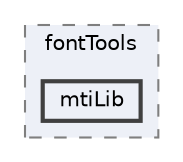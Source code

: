 digraph "/home/jam/Research/IRES-2025/dev/src/llm-scripts/testing/hypothesis-testing/hyp-env/lib/python3.12/site-packages/fontTools/mtiLib"
{
 // LATEX_PDF_SIZE
  bgcolor="transparent";
  edge [fontname=Helvetica,fontsize=10,labelfontname=Helvetica,labelfontsize=10];
  node [fontname=Helvetica,fontsize=10,shape=box,height=0.2,width=0.4];
  compound=true
  subgraph clusterdir_c4d341538d3f7931a3933ed496353c3d {
    graph [ bgcolor="#edf0f7", pencolor="grey50", label="fontTools", fontname=Helvetica,fontsize=10 style="filled,dashed", URL="dir_c4d341538d3f7931a3933ed496353c3d.html",tooltip=""]
  dir_55a648abd686232715463f075acc8a59 [label="mtiLib", fillcolor="#edf0f7", color="grey25", style="filled,bold", URL="dir_55a648abd686232715463f075acc8a59.html",tooltip=""];
  }
}
